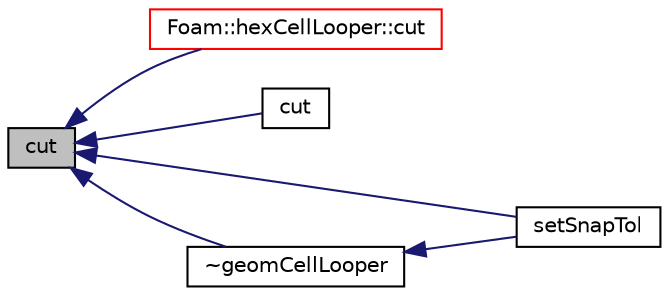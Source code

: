 digraph "cut"
{
  bgcolor="transparent";
  edge [fontname="Helvetica",fontsize="10",labelfontname="Helvetica",labelfontsize="10"];
  node [fontname="Helvetica",fontsize="10",shape=record];
  rankdir="LR";
  Node1 [label="cut",height=0.2,width=0.4,color="black", fillcolor="grey75", style="filled", fontcolor="black"];
  Node1 -> Node2 [dir="back",color="midnightblue",fontsize="10",style="solid",fontname="Helvetica"];
  Node2 [label="Foam::hexCellLooper::cut",height=0.2,width=0.4,color="red",URL="$a01020.html#ac80e7d9d0040f4d0de355d5546d5e195",tooltip="Create cut along circumference of celli. Gets current mesh cuts. "];
  Node1 -> Node3 [dir="back",color="midnightblue",fontsize="10",style="solid",fontname="Helvetica"];
  Node3 [label="cut",height=0.2,width=0.4,color="black",URL="$a00930.html#a4b8ab8f7247f5431501510562ee9ba2a",tooltip="Same but now also base point of cut provided (instead of always. "];
  Node1 -> Node4 [dir="back",color="midnightblue",fontsize="10",style="solid",fontname="Helvetica"];
  Node4 [label="setSnapTol",height=0.2,width=0.4,color="black",URL="$a00930.html#a40d86cd70822d0e848b72b9bd9bdbae0"];
  Node1 -> Node5 [dir="back",color="midnightblue",fontsize="10",style="solid",fontname="Helvetica"];
  Node5 [label="~geomCellLooper",height=0.2,width=0.4,color="black",URL="$a00930.html#ae04bc49003c838442ce0a729bb3bf9c2",tooltip="Destructor. "];
  Node5 -> Node4 [dir="back",color="midnightblue",fontsize="10",style="solid",fontname="Helvetica"];
}
